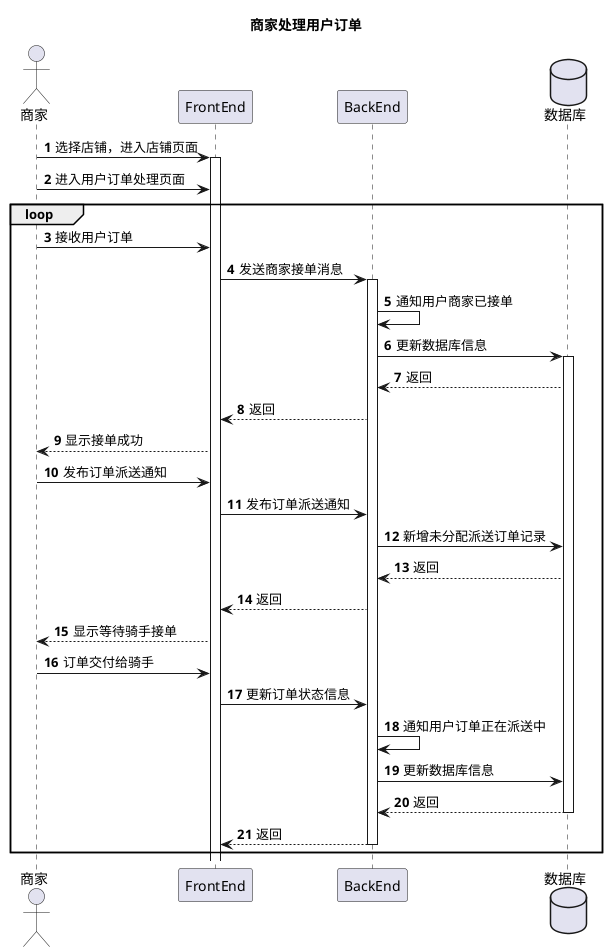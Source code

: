 @startuml
'https://plantuml.com/sequence-diagram

autonumber
title 商家处理用户订单

actor 商家
participant FrontEnd
participant BackEnd
database 数据库

商家 -> FrontEnd ++:选择店铺，进入店铺页面
商家 -> FrontEnd :进入用户订单处理页面
loop
商家 -> FrontEnd : 接收用户订单
FrontEnd -> BackEnd ++:发送商家接单消息
BackEnd -> BackEnd :通知用户商家已接单
BackEnd -> 数据库 ++: 更新数据库信息
数据库 --> BackEnd : 返回
BackEnd --> FrontEnd :返回
FrontEnd --> 商家 :显示接单成功
商家 -> FrontEnd : 发布订单派送通知
FrontEnd -> BackEnd :发布订单派送通知
BackEnd -> 数据库 :新增未分配派送订单记录
数据库 --> BackEnd :返回
BackEnd --> FrontEnd :返回
FrontEnd --> 商家 :显示等待骑手接单
商家 -> FrontEnd :订单交付给骑手
FrontEnd -> BackEnd :更新订单状态信息
BackEnd -> BackEnd :通知用户订单正在派送中
BackEnd -> 数据库 :更新数据库信息
数据库 --> BackEnd --:返回
BackEnd --> FrontEnd --:返回

end
@enduml